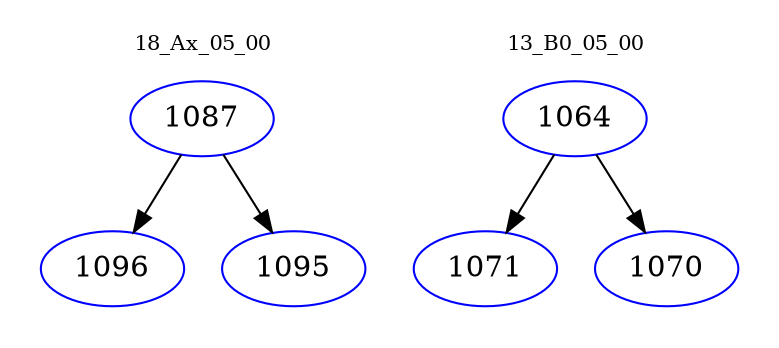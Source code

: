digraph{
subgraph cluster_0 {
color = white
label = "18_Ax_05_00";
fontsize=10;
T0_1087 [label="1087", color="blue"]
T0_1087 -> T0_1096 [color="black"]
T0_1096 [label="1096", color="blue"]
T0_1087 -> T0_1095 [color="black"]
T0_1095 [label="1095", color="blue"]
}
subgraph cluster_1 {
color = white
label = "13_B0_05_00";
fontsize=10;
T1_1064 [label="1064", color="blue"]
T1_1064 -> T1_1071 [color="black"]
T1_1071 [label="1071", color="blue"]
T1_1064 -> T1_1070 [color="black"]
T1_1070 [label="1070", color="blue"]
}
}
